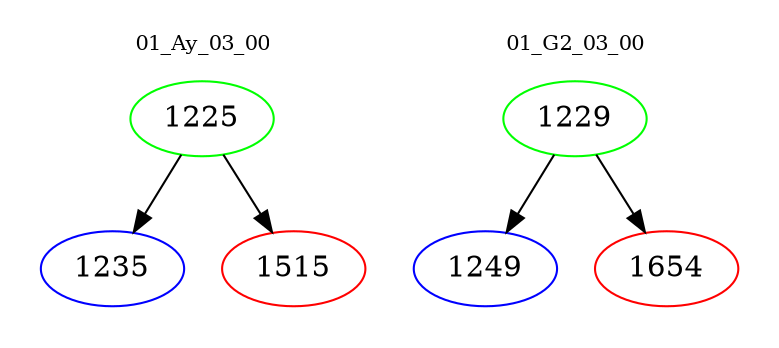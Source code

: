 digraph{
subgraph cluster_0 {
color = white
label = "01_Ay_03_00";
fontsize=10;
T0_1225 [label="1225", color="green"]
T0_1225 -> T0_1235 [color="black"]
T0_1235 [label="1235", color="blue"]
T0_1225 -> T0_1515 [color="black"]
T0_1515 [label="1515", color="red"]
}
subgraph cluster_1 {
color = white
label = "01_G2_03_00";
fontsize=10;
T1_1229 [label="1229", color="green"]
T1_1229 -> T1_1249 [color="black"]
T1_1249 [label="1249", color="blue"]
T1_1229 -> T1_1654 [color="black"]
T1_1654 [label="1654", color="red"]
}
}
